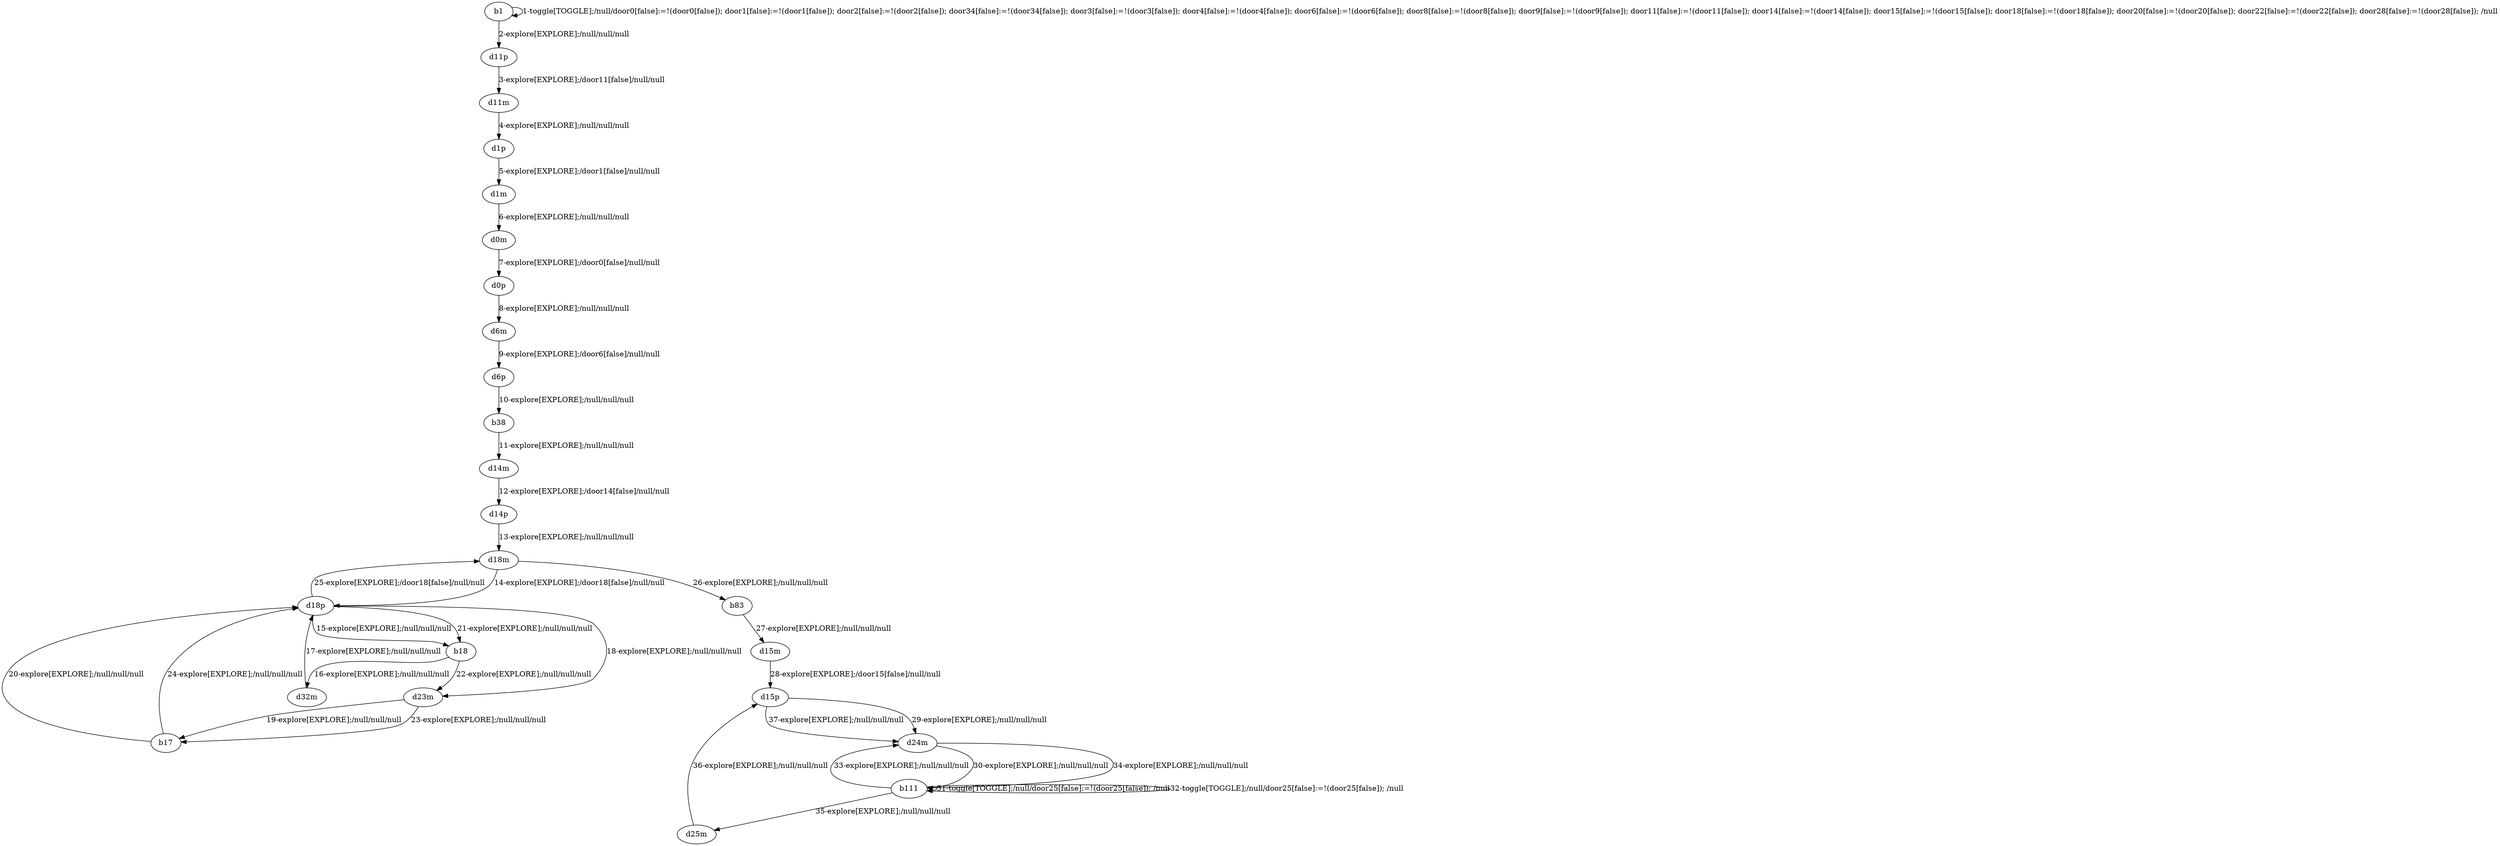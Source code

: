 # Total number of goals covered by this test: 3
# b18 --> d23m
# b17 --> d18p
# d23m --> b17

digraph g {
"b1" -> "b1" [label = "1-toggle[TOGGLE];/null/door0[false]:=!(door0[false]); door1[false]:=!(door1[false]); door2[false]:=!(door2[false]); door34[false]:=!(door34[false]); door3[false]:=!(door3[false]); door4[false]:=!(door4[false]); door6[false]:=!(door6[false]); door8[false]:=!(door8[false]); door9[false]:=!(door9[false]); door11[false]:=!(door11[false]); door14[false]:=!(door14[false]); door15[false]:=!(door15[false]); door18[false]:=!(door18[false]); door20[false]:=!(door20[false]); door22[false]:=!(door22[false]); door28[false]:=!(door28[false]); /null"];
"b1" -> "d11p" [label = "2-explore[EXPLORE];/null/null/null"];
"d11p" -> "d11m" [label = "3-explore[EXPLORE];/door11[false]/null/null"];
"d11m" -> "d1p" [label = "4-explore[EXPLORE];/null/null/null"];
"d1p" -> "d1m" [label = "5-explore[EXPLORE];/door1[false]/null/null"];
"d1m" -> "d0m" [label = "6-explore[EXPLORE];/null/null/null"];
"d0m" -> "d0p" [label = "7-explore[EXPLORE];/door0[false]/null/null"];
"d0p" -> "d6m" [label = "8-explore[EXPLORE];/null/null/null"];
"d6m" -> "d6p" [label = "9-explore[EXPLORE];/door6[false]/null/null"];
"d6p" -> "b38" [label = "10-explore[EXPLORE];/null/null/null"];
"b38" -> "d14m" [label = "11-explore[EXPLORE];/null/null/null"];
"d14m" -> "d14p" [label = "12-explore[EXPLORE];/door14[false]/null/null"];
"d14p" -> "d18m" [label = "13-explore[EXPLORE];/null/null/null"];
"d18m" -> "d18p" [label = "14-explore[EXPLORE];/door18[false]/null/null"];
"d18p" -> "b18" [label = "15-explore[EXPLORE];/null/null/null"];
"b18" -> "d32m" [label = "16-explore[EXPLORE];/null/null/null"];
"d32m" -> "d18p" [label = "17-explore[EXPLORE];/null/null/null"];
"d18p" -> "d23m" [label = "18-explore[EXPLORE];/null/null/null"];
"d23m" -> "b17" [label = "19-explore[EXPLORE];/null/null/null"];
"b17" -> "d18p" [label = "20-explore[EXPLORE];/null/null/null"];
"d18p" -> "b18" [label = "21-explore[EXPLORE];/null/null/null"];
"b18" -> "d23m" [label = "22-explore[EXPLORE];/null/null/null"];
"d23m" -> "b17" [label = "23-explore[EXPLORE];/null/null/null"];
"b17" -> "d18p" [label = "24-explore[EXPLORE];/null/null/null"];
"d18p" -> "d18m" [label = "25-explore[EXPLORE];/door18[false]/null/null"];
"d18m" -> "b83" [label = "26-explore[EXPLORE];/null/null/null"];
"b83" -> "d15m" [label = "27-explore[EXPLORE];/null/null/null"];
"d15m" -> "d15p" [label = "28-explore[EXPLORE];/door15[false]/null/null"];
"d15p" -> "d24m" [label = "29-explore[EXPLORE];/null/null/null"];
"d24m" -> "b111" [label = "30-explore[EXPLORE];/null/null/null"];
"b111" -> "b111" [label = "31-toggle[TOGGLE];/null/door25[false]:=!(door25[false]); /null"];
"b111" -> "b111" [label = "32-toggle[TOGGLE];/null/door25[false]:=!(door25[false]); /null"];
"b111" -> "d24m" [label = "33-explore[EXPLORE];/null/null/null"];
"d24m" -> "b111" [label = "34-explore[EXPLORE];/null/null/null"];
"b111" -> "d25m" [label = "35-explore[EXPLORE];/null/null/null"];
"d25m" -> "d15p" [label = "36-explore[EXPLORE];/null/null/null"];
"d15p" -> "d24m" [label = "37-explore[EXPLORE];/null/null/null"];
}